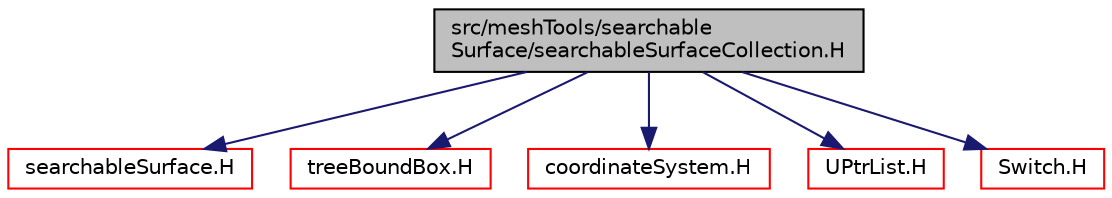 digraph "src/meshTools/searchableSurface/searchableSurfaceCollection.H"
{
  bgcolor="transparent";
  edge [fontname="Helvetica",fontsize="10",labelfontname="Helvetica",labelfontsize="10"];
  node [fontname="Helvetica",fontsize="10",shape=record];
  Node0 [label="src/meshTools/searchable\lSurface/searchableSurfaceCollection.H",height=0.2,width=0.4,color="black", fillcolor="grey75", style="filled", fontcolor="black"];
  Node0 -> Node1 [color="midnightblue",fontsize="10",style="solid",fontname="Helvetica"];
  Node1 [label="searchableSurface.H",height=0.2,width=0.4,color="red",URL="$a08513.html"];
  Node0 -> Node175 [color="midnightblue",fontsize="10",style="solid",fontname="Helvetica"];
  Node175 [label="treeBoundBox.H",height=0.2,width=0.4,color="red",URL="$a12896.html"];
  Node0 -> Node178 [color="midnightblue",fontsize="10",style="solid",fontname="Helvetica"];
  Node178 [label="coordinateSystem.H",height=0.2,width=0.4,color="red",URL="$a08207.html"];
  Node0 -> Node202 [color="midnightblue",fontsize="10",style="solid",fontname="Helvetica"];
  Node202 [label="UPtrList.H",height=0.2,width=0.4,color="red",URL="$a09473.html"];
  Node0 -> Node244 [color="midnightblue",fontsize="10",style="solid",fontname="Helvetica"];
  Node244 [label="Switch.H",height=0.2,width=0.4,color="red",URL="$a12926.html"];
}
